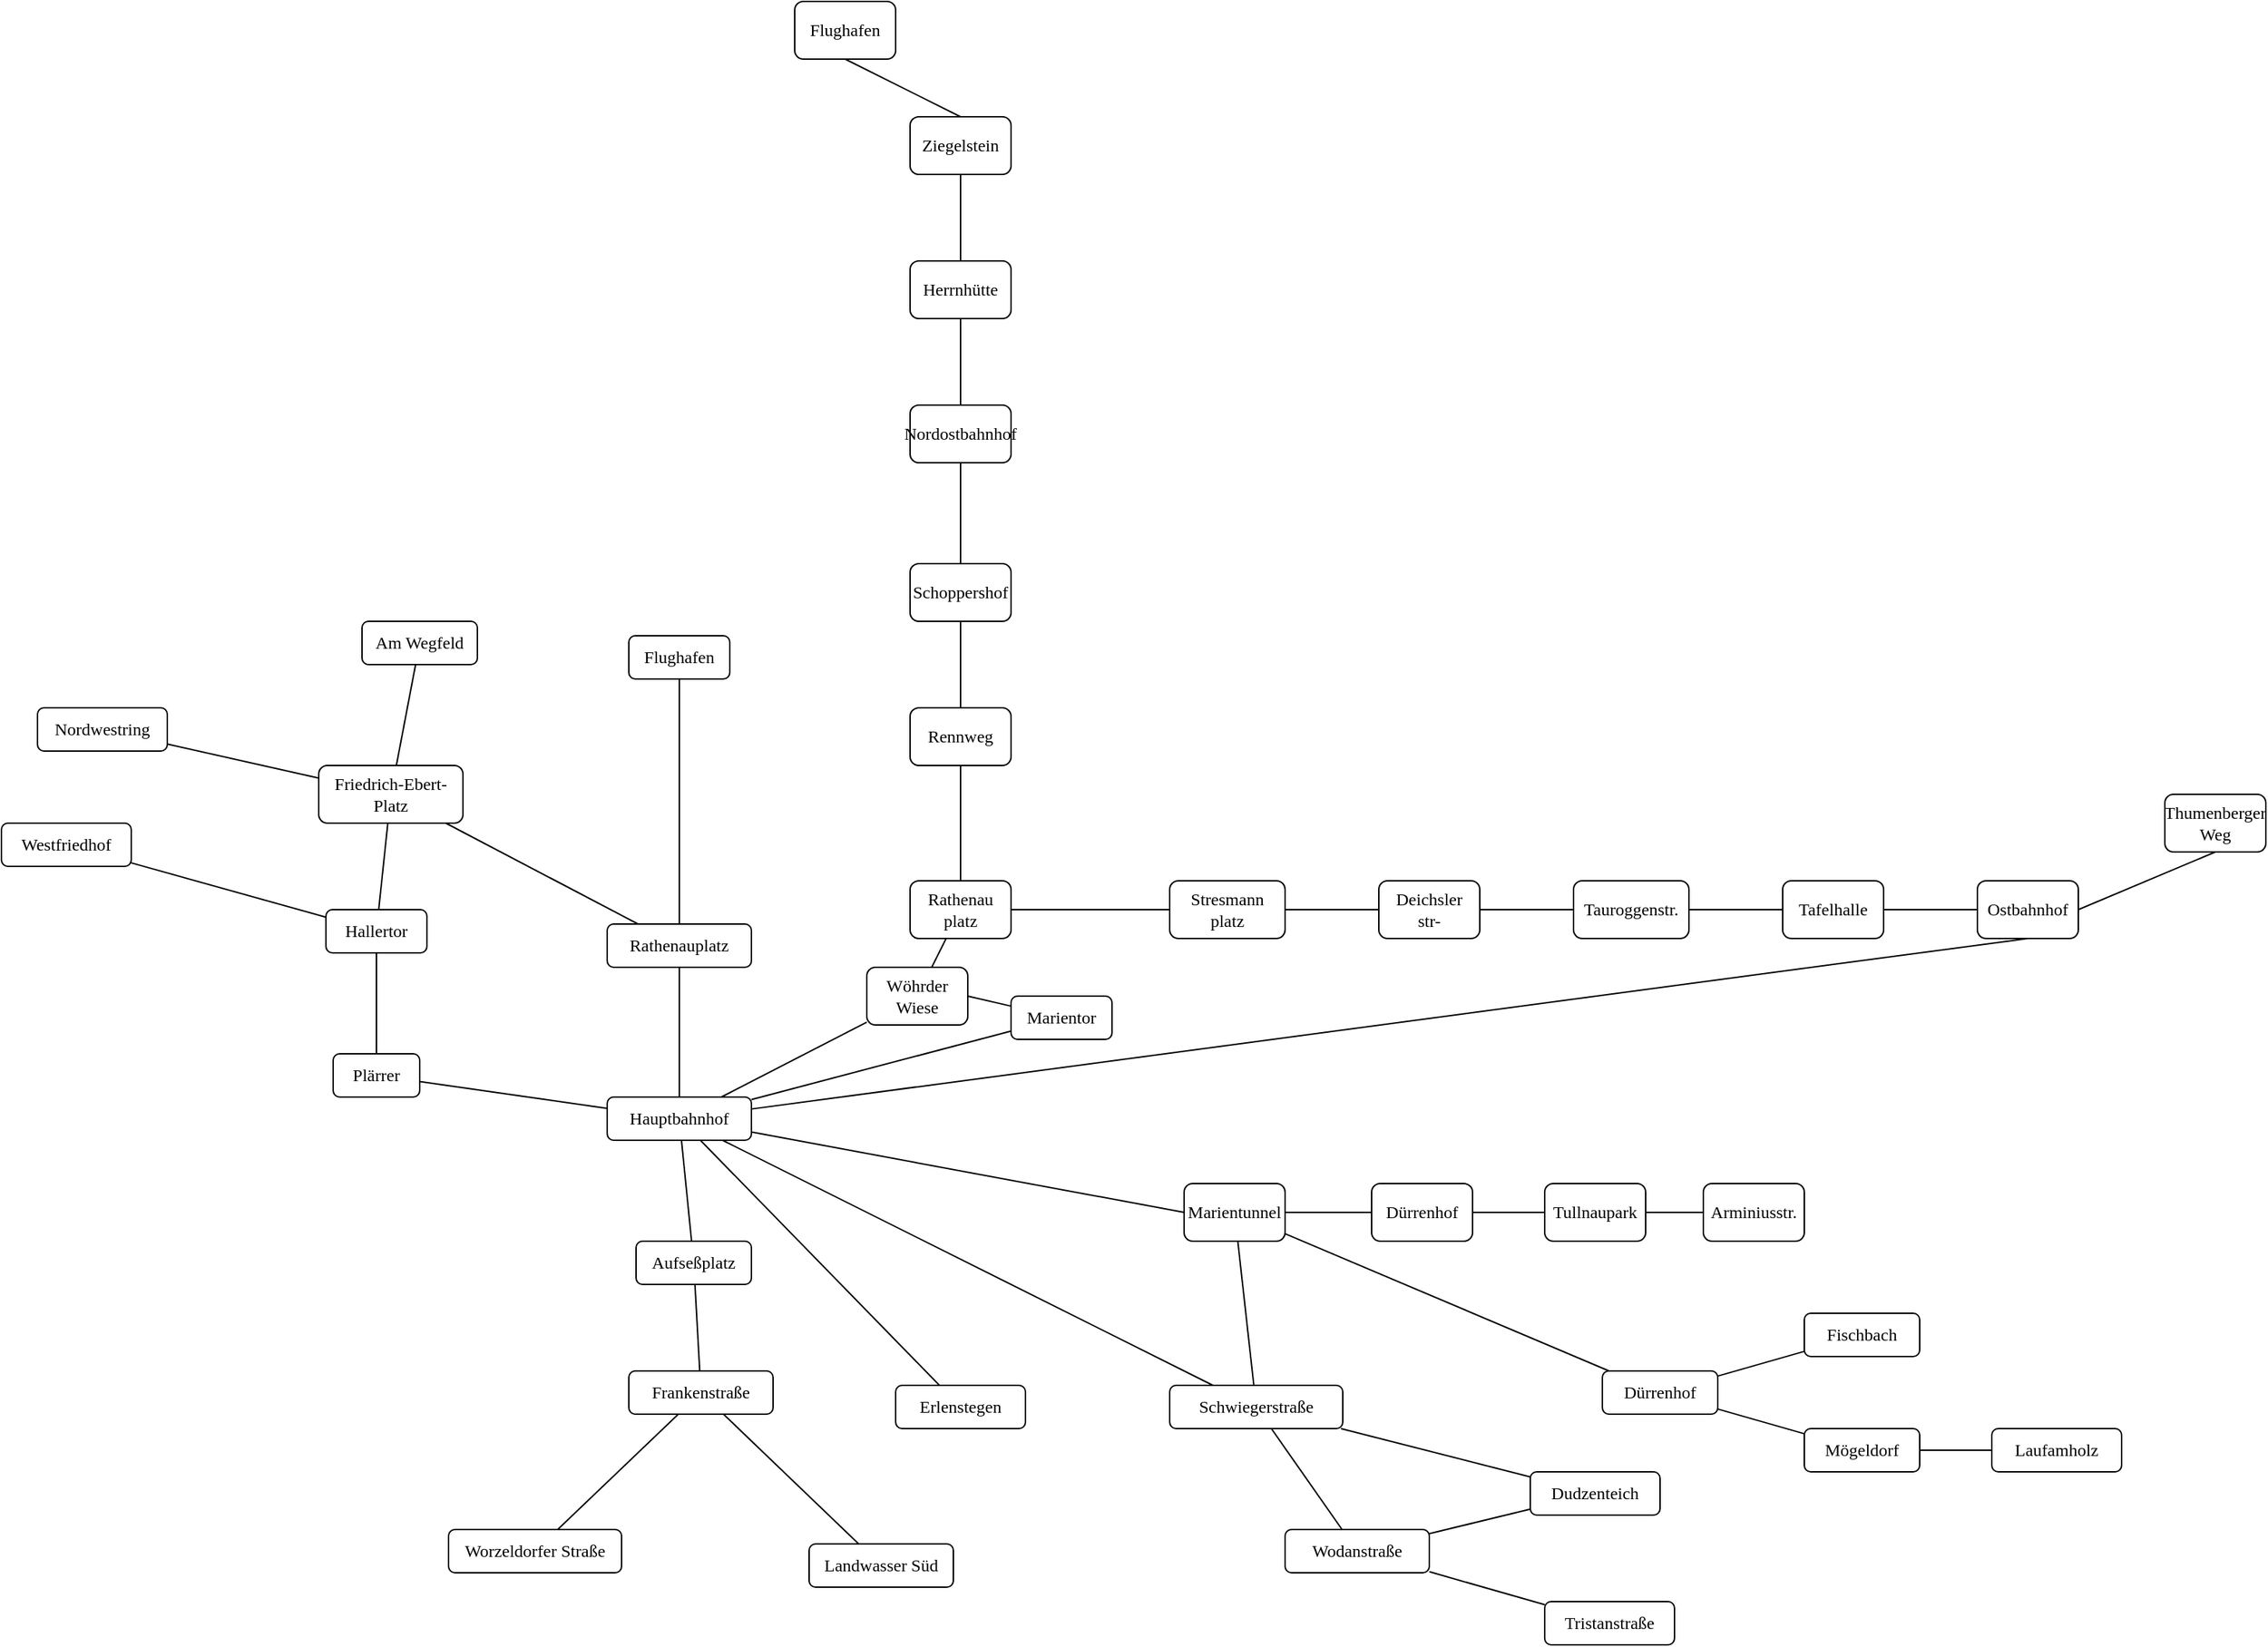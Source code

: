 <mxfile>
    <diagram id="t8QoFsj8MZgXzhcuyan1" name="Page-1">
        <mxGraphModel dx="1640" dy="1270" grid="1" gridSize="10" guides="1" tooltips="1" connect="1" arrows="1" fold="1" page="1" pageScale="1" pageWidth="2339" pageHeight="3300" math="0" shadow="0">
            <root>
                <mxCell id="0"/>
                <mxCell id="1" parent="0"/>
                <mxCell id="2z02F9WK5_zlQGyMDfMo-42" value="Hauptbahnhof" style="rounded=1;html=1;fontFamily=Alegreya;fontSource=https%3A%2F%2Ffonts.googleapis.com%2Fcss%3Ffamily%3DAlegreya;whiteSpace=wrap;" parent="1" vertex="1">
                    <mxGeometry x="460" y="760" width="100" height="30" as="geometry"/>
                </mxCell>
                <mxCell id="2z02F9WK5_zlQGyMDfMo-43" value="Rathenauplatz" style="rounded=1;html=1;fontFamily=Alegreya;fontSource=https%3A%2F%2Ffonts.googleapis.com%2Fcss%3Ffamily%3DAlegreya;whiteSpace=wrap;" parent="1" vertex="1">
                    <mxGeometry x="460" y="640" width="100" height="30" as="geometry"/>
                </mxCell>
                <mxCell id="2z02F9WK5_zlQGyMDfMo-44" value="Flughafen" style="rounded=1;html=1;fontFamily=Alegreya;fontSource=https%3A%2F%2Ffonts.googleapis.com%2Fcss%3Ffamily%3DAlegreya;whiteSpace=wrap;" parent="1" vertex="1">
                    <mxGeometry x="475" y="440" width="70" height="30" as="geometry"/>
                </mxCell>
                <mxCell id="2z02F9WK5_zlQGyMDfMo-45" value="&lt;div&gt;Friedrich-Ebert-&lt;/div&gt;&lt;div&gt;Platz&lt;br&gt;&lt;/div&gt;" style="rounded=1;html=1;fontFamily=Alegreya;fontSource=https%3A%2F%2Ffonts.googleapis.com%2Fcss%3Ffamily%3DAlegreya;whiteSpace=wrap;" parent="1" vertex="1">
                    <mxGeometry x="260" y="530" width="100" height="40" as="geometry"/>
                </mxCell>
                <mxCell id="2z02F9WK5_zlQGyMDfMo-46" value="Plärrer" style="rounded=1;html=1;fontFamily=Alegreya;fontSource=https%3A%2F%2Ffonts.googleapis.com%2Fcss%3Ffamily%3DAlegreya;whiteSpace=wrap;" parent="1" vertex="1">
                    <mxGeometry x="270" y="730" width="60" height="30" as="geometry"/>
                </mxCell>
                <mxCell id="2z02F9WK5_zlQGyMDfMo-47" value="Nordwestring" style="rounded=1;html=1;fontFamily=Alegreya;fontSource=https%3A%2F%2Ffonts.googleapis.com%2Fcss%3Ffamily%3DAlegreya;whiteSpace=wrap;" parent="1" vertex="1">
                    <mxGeometry x="65" y="490" width="90" height="30" as="geometry"/>
                </mxCell>
                <mxCell id="2z02F9WK5_zlQGyMDfMo-48" value="Westfriedhof" style="rounded=1;html=1;fontFamily=Alegreya;fontSource=https%3A%2F%2Ffonts.googleapis.com%2Fcss%3Ffamily%3DAlegreya;whiteSpace=wrap;" parent="1" vertex="1">
                    <mxGeometry x="40" y="570" width="90" height="30" as="geometry"/>
                </mxCell>
                <mxCell id="2z02F9WK5_zlQGyMDfMo-49" value="Am Wegfeld" style="rounded=1;html=1;fontFamily=Alegreya;fontSource=https%3A%2F%2Ffonts.googleapis.com%2Fcss%3Ffamily%3DAlegreya;whiteSpace=wrap;" parent="1" vertex="1">
                    <mxGeometry x="290" y="430" width="80" height="30" as="geometry"/>
                </mxCell>
                <mxCell id="2z02F9WK5_zlQGyMDfMo-50" value="Hallertor" style="rounded=1;html=1;fontFamily=Alegreya;fontSource=https%3A%2F%2Ffonts.googleapis.com%2Fcss%3Ffamily%3DAlegreya;whiteSpace=wrap;" parent="1" vertex="1">
                    <mxGeometry x="265" y="630" width="70" height="30" as="geometry"/>
                </mxCell>
                <mxCell id="2z02F9WK5_zlQGyMDfMo-51" value="" style="endArrow=none;html=1;" parent="1" source="2z02F9WK5_zlQGyMDfMo-43" target="2z02F9WK5_zlQGyMDfMo-42" edge="1">
                    <mxGeometry width="50" height="50" relative="1" as="geometry">
                        <mxPoint x="490" y="720" as="sourcePoint"/>
                        <mxPoint x="360" y="727.647" as="targetPoint"/>
                    </mxGeometry>
                </mxCell>
                <mxCell id="2z02F9WK5_zlQGyMDfMo-52" value="" style="endArrow=none;html=1;" parent="1" source="2z02F9WK5_zlQGyMDfMo-44" target="2z02F9WK5_zlQGyMDfMo-43" edge="1">
                    <mxGeometry width="50" height="50" relative="1" as="geometry">
                        <mxPoint x="510" y="540" as="sourcePoint"/>
                        <mxPoint x="380" y="547.647" as="targetPoint"/>
                    </mxGeometry>
                </mxCell>
                <mxCell id="2z02F9WK5_zlQGyMDfMo-53" value="" style="endArrow=none;html=1;" parent="1" source="2z02F9WK5_zlQGyMDfMo-43" target="2z02F9WK5_zlQGyMDfMo-45" edge="1">
                    <mxGeometry width="50" height="50" relative="1" as="geometry">
                        <mxPoint x="400" y="600" as="sourcePoint"/>
                        <mxPoint x="270" y="607.647" as="targetPoint"/>
                    </mxGeometry>
                </mxCell>
                <mxCell id="2z02F9WK5_zlQGyMDfMo-54" value="" style="endArrow=none;html=1;" parent="1" source="2z02F9WK5_zlQGyMDfMo-45" target="2z02F9WK5_zlQGyMDfMo-47" edge="1">
                    <mxGeometry width="50" height="50" relative="1" as="geometry">
                        <mxPoint x="190" y="540" as="sourcePoint"/>
                        <mxPoint x="60" y="547.647" as="targetPoint"/>
                    </mxGeometry>
                </mxCell>
                <mxCell id="2z02F9WK5_zlQGyMDfMo-55" value="" style="endArrow=none;html=1;" parent="1" source="2z02F9WK5_zlQGyMDfMo-49" target="2z02F9WK5_zlQGyMDfMo-45" edge="1">
                    <mxGeometry width="50" height="50" relative="1" as="geometry">
                        <mxPoint x="340" y="510" as="sourcePoint"/>
                        <mxPoint x="210" y="517.647" as="targetPoint"/>
                    </mxGeometry>
                </mxCell>
                <mxCell id="2z02F9WK5_zlQGyMDfMo-56" value="" style="endArrow=none;html=1;" parent="1" source="2z02F9WK5_zlQGyMDfMo-45" target="2z02F9WK5_zlQGyMDfMo-50" edge="1">
                    <mxGeometry width="50" height="50" relative="1" as="geometry">
                        <mxPoint x="190" y="600" as="sourcePoint"/>
                        <mxPoint x="60" y="607.647" as="targetPoint"/>
                    </mxGeometry>
                </mxCell>
                <mxCell id="2z02F9WK5_zlQGyMDfMo-57" value="" style="endArrow=none;html=1;" parent="1" source="2z02F9WK5_zlQGyMDfMo-50" target="2z02F9WK5_zlQGyMDfMo-46" edge="1">
                    <mxGeometry width="50" height="50" relative="1" as="geometry">
                        <mxPoint x="260" y="690" as="sourcePoint"/>
                        <mxPoint x="130" y="697.647" as="targetPoint"/>
                    </mxGeometry>
                </mxCell>
                <mxCell id="2z02F9WK5_zlQGyMDfMo-58" value="" style="endArrow=none;html=1;" parent="1" source="2z02F9WK5_zlQGyMDfMo-42" target="2z02F9WK5_zlQGyMDfMo-46" edge="1">
                    <mxGeometry width="50" height="50" relative="1" as="geometry">
                        <mxPoint x="390" y="720" as="sourcePoint"/>
                        <mxPoint x="260" y="727.647" as="targetPoint"/>
                    </mxGeometry>
                </mxCell>
                <mxCell id="2z02F9WK5_zlQGyMDfMo-59" value="" style="endArrow=none;html=1;" parent="1" source="2z02F9WK5_zlQGyMDfMo-50" target="2z02F9WK5_zlQGyMDfMo-48" edge="1">
                    <mxGeometry width="50" height="50" relative="1" as="geometry">
                        <mxPoint x="170" y="620" as="sourcePoint"/>
                        <mxPoint x="40" y="627.647" as="targetPoint"/>
                    </mxGeometry>
                </mxCell>
                <mxCell id="2z02F9WK5_zlQGyMDfMo-60" value="Aufseßplatz" style="rounded=1;html=1;fontFamily=Alegreya;fontSource=https%3A%2F%2Ffonts.googleapis.com%2Fcss%3Ffamily%3DAlegreya;whiteSpace=wrap;" parent="1" vertex="1">
                    <mxGeometry x="480" y="860" width="80" height="30" as="geometry"/>
                </mxCell>
                <mxCell id="2z02F9WK5_zlQGyMDfMo-61" value="Frankenstraße" style="rounded=1;html=1;fontFamily=Alegreya;fontSource=https%3A%2F%2Ffonts.googleapis.com%2Fcss%3Ffamily%3DAlegreya;whiteSpace=wrap;" parent="1" vertex="1">
                    <mxGeometry x="475" y="950" width="100" height="30" as="geometry"/>
                </mxCell>
                <mxCell id="2z02F9WK5_zlQGyMDfMo-64" value="Landwasser Süd" style="rounded=1;html=1;fontFamily=Alegreya;fontSource=https%3A%2F%2Ffonts.googleapis.com%2Fcss%3Ffamily%3DAlegreya;whiteSpace=wrap;" parent="1" vertex="1">
                    <mxGeometry x="600" y="1070" width="100" height="30" as="geometry"/>
                </mxCell>
                <mxCell id="2z02F9WK5_zlQGyMDfMo-66" value="" style="endArrow=none;html=1;" parent="1" source="2z02F9WK5_zlQGyMDfMo-42" target="2z02F9WK5_zlQGyMDfMo-60" edge="1">
                    <mxGeometry width="50" height="50" relative="1" as="geometry">
                        <mxPoint x="470" y="820" as="sourcePoint"/>
                        <mxPoint x="340" y="801" as="targetPoint"/>
                    </mxGeometry>
                </mxCell>
                <mxCell id="2z02F9WK5_zlQGyMDfMo-67" value="" style="endArrow=none;html=1;" parent="1" source="2z02F9WK5_zlQGyMDfMo-60" target="2z02F9WK5_zlQGyMDfMo-61" edge="1">
                    <mxGeometry width="50" height="50" relative="1" as="geometry">
                        <mxPoint x="470" y="778" as="sourcePoint"/>
                        <mxPoint x="340" y="759" as="targetPoint"/>
                    </mxGeometry>
                </mxCell>
                <mxCell id="2z02F9WK5_zlQGyMDfMo-68" value="" style="endArrow=none;html=1;" parent="1" source="2z02F9WK5_zlQGyMDfMo-61" target="2z02F9WK5_zlQGyMDfMo-64" edge="1">
                    <mxGeometry width="50" height="50" relative="1" as="geometry">
                        <mxPoint x="480" y="788" as="sourcePoint"/>
                        <mxPoint x="350" y="769" as="targetPoint"/>
                    </mxGeometry>
                </mxCell>
                <mxCell id="2z02F9WK5_zlQGyMDfMo-69" value="Worzeldorfer Straße" style="rounded=1;html=1;fontFamily=Alegreya;fontSource=https%3A%2F%2Ffonts.googleapis.com%2Fcss%3Ffamily%3DAlegreya;whiteSpace=wrap;" parent="1" vertex="1">
                    <mxGeometry x="350" y="1060" width="120" height="30" as="geometry"/>
                </mxCell>
                <mxCell id="2z02F9WK5_zlQGyMDfMo-71" value="" style="endArrow=none;html=1;" parent="1" source="2z02F9WK5_zlQGyMDfMo-61" target="2z02F9WK5_zlQGyMDfMo-69" edge="1">
                    <mxGeometry width="50" height="50" relative="1" as="geometry">
                        <mxPoint x="350" y="1010" as="sourcePoint"/>
                        <mxPoint x="353" y="1070" as="targetPoint"/>
                    </mxGeometry>
                </mxCell>
                <mxCell id="2" value="&lt;div&gt;Stresmann&lt;/div&gt;&lt;div&gt;platz&lt;br&gt;&lt;/div&gt;" style="rounded=1;html=1;fontFamily=Alegreya;fontSource=https%3A%2F%2Ffonts.googleapis.com%2Fcss%3Ffamily%3DAlegreya;whiteSpace=wrap;" vertex="1" parent="1">
                    <mxGeometry x="850" y="610" width="80" height="40" as="geometry"/>
                </mxCell>
                <mxCell id="4" value="Marientor" style="rounded=1;html=1;fontFamily=Alegreya;fontSource=https%3A%2F%2Ffonts.googleapis.com%2Fcss%3Ffamily%3DAlegreya;whiteSpace=wrap;" vertex="1" parent="1">
                    <mxGeometry x="740" y="690" width="70" height="30" as="geometry"/>
                </mxCell>
                <mxCell id="5" value="" style="endArrow=none;html=1;entryX=1;entryY=0.5;entryDx=0;entryDy=0;" edge="1" parent="1" source="4" target="8">
                    <mxGeometry width="50" height="50" relative="1" as="geometry">
                        <mxPoint x="785" y="1105" as="sourcePoint"/>
                        <mxPoint x="835" y="1055" as="targetPoint"/>
                    </mxGeometry>
                </mxCell>
                <mxCell id="6" value="&lt;div&gt;Rathenau&lt;/div&gt;&lt;div&gt;platz&lt;br&gt;&lt;/div&gt;" style="rounded=1;html=1;fontFamily=Alegreya;fontSource=https%3A%2F%2Ffonts.googleapis.com%2Fcss%3Ffamily%3DAlegreya;whiteSpace=wrap;" vertex="1" parent="1">
                    <mxGeometry x="670" y="610" width="70" height="40" as="geometry"/>
                </mxCell>
                <mxCell id="7" value="&lt;div&gt;Deichsler&lt;/div&gt;&lt;div&gt;str-&lt;br&gt;&lt;/div&gt;" style="rounded=1;html=1;fontFamily=Alegreya;fontSource=https%3A%2F%2Ffonts.googleapis.com%2Fcss%3Ffamily%3DAlegreya;whiteSpace=wrap;" vertex="1" parent="1">
                    <mxGeometry x="995" y="610" width="70" height="40" as="geometry"/>
                </mxCell>
                <mxCell id="8" value="&lt;div&gt;Wöhrder&lt;/div&gt;&lt;div&gt;Wiese&lt;br&gt;&lt;/div&gt;" style="rounded=1;html=1;fontFamily=Alegreya;fontSource=https%3A%2F%2Ffonts.googleapis.com%2Fcss%3Ffamily%3DAlegreya;whiteSpace=wrap;" vertex="1" parent="1">
                    <mxGeometry x="640" y="670" width="70" height="40" as="geometry"/>
                </mxCell>
                <mxCell id="9" value="" style="endArrow=none;html=1;" edge="1" parent="1" source="2" target="6">
                    <mxGeometry width="50" height="50" relative="1" as="geometry">
                        <mxPoint x="807.5" y="885" as="sourcePoint"/>
                        <mxPoint x="702.5" y="795" as="targetPoint"/>
                    </mxGeometry>
                </mxCell>
                <mxCell id="10" value="" style="endArrow=none;html=1;" edge="1" parent="1" source="7" target="2">
                    <mxGeometry width="50" height="50" relative="1" as="geometry">
                        <mxPoint x="827.5" y="905" as="sourcePoint"/>
                        <mxPoint x="722.5" y="815" as="targetPoint"/>
                    </mxGeometry>
                </mxCell>
                <mxCell id="11" value="" style="endArrow=none;html=1;" edge="1" parent="1" source="4" target="2z02F9WK5_zlQGyMDfMo-42">
                    <mxGeometry width="50" height="50" relative="1" as="geometry">
                        <mxPoint x="837.5" y="915" as="sourcePoint"/>
                        <mxPoint x="717.727" y="820" as="targetPoint"/>
                    </mxGeometry>
                </mxCell>
                <mxCell id="12" value="" style="endArrow=none;html=1;" edge="1" parent="1" source="2z02F9WK5_zlQGyMDfMo-42" target="8">
                    <mxGeometry width="50" height="50" relative="1" as="geometry">
                        <mxPoint x="705" y="820" as="sourcePoint"/>
                        <mxPoint x="742.5" y="835" as="targetPoint"/>
                    </mxGeometry>
                </mxCell>
                <mxCell id="13" value="" style="endArrow=none;html=1;" edge="1" parent="1" source="8" target="6">
                    <mxGeometry width="50" height="50" relative="1" as="geometry">
                        <mxPoint x="857.5" y="935" as="sourcePoint"/>
                        <mxPoint x="752.5" y="845" as="targetPoint"/>
                    </mxGeometry>
                </mxCell>
                <mxCell id="14" value="Rennweg" style="rounded=1;html=1;fontFamily=Alegreya;fontSource=https%3A%2F%2Ffonts.googleapis.com%2Fcss%3Ffamily%3DAlegreya;whiteSpace=wrap;" vertex="1" parent="1">
                    <mxGeometry x="670" y="490" width="70" height="40" as="geometry"/>
                </mxCell>
                <mxCell id="15" value="Marientunnel" style="rounded=1;html=1;fontFamily=Alegreya;fontSource=https%3A%2F%2Ffonts.googleapis.com%2Fcss%3Ffamily%3DAlegreya;whiteSpace=wrap;" vertex="1" parent="1">
                    <mxGeometry x="860" y="820" width="70" height="40" as="geometry"/>
                </mxCell>
                <mxCell id="16" value="" style="endArrow=none;html=1;entryX=0.5;entryY=1;entryDx=0;entryDy=0;" edge="1" parent="1" source="6" target="14">
                    <mxGeometry width="50" height="50" relative="1" as="geometry">
                        <mxPoint x="704.2" y="610" as="sourcePoint"/>
                        <mxPoint x="704.2" y="550" as="targetPoint"/>
                    </mxGeometry>
                </mxCell>
                <mxCell id="17" value="" style="endArrow=none;html=1;exitX=0;exitY=0.5;exitDx=0;exitDy=0;" edge="1" parent="1" source="15" target="2z02F9WK5_zlQGyMDfMo-42">
                    <mxGeometry width="50" height="50" relative="1" as="geometry">
                        <mxPoint x="800" y="850" as="sourcePoint"/>
                        <mxPoint x="735" y="840" as="targetPoint"/>
                    </mxGeometry>
                </mxCell>
                <mxCell id="18" value="Tauroggenstr." style="rounded=1;html=1;fontFamily=Alegreya;fontSource=https%3A%2F%2Ffonts.googleapis.com%2Fcss%3Ffamily%3DAlegreya;whiteSpace=wrap;" vertex="1" parent="1">
                    <mxGeometry x="1130" y="610" width="80" height="40" as="geometry"/>
                </mxCell>
                <mxCell id="19" value="Tafelhalle" style="rounded=1;html=1;fontFamily=Alegreya;fontSource=https%3A%2F%2Ffonts.googleapis.com%2Fcss%3Ffamily%3DAlegreya;whiteSpace=wrap;" vertex="1" parent="1">
                    <mxGeometry x="1275" y="610" width="70" height="40" as="geometry"/>
                </mxCell>
                <mxCell id="20" value="" style="endArrow=none;html=1;" edge="1" parent="1" source="19" target="18">
                    <mxGeometry width="50" height="50" relative="1" as="geometry">
                        <mxPoint x="1107.5" y="905" as="sourcePoint"/>
                        <mxPoint x="1002.5" y="815" as="targetPoint"/>
                    </mxGeometry>
                </mxCell>
                <mxCell id="21" value="" style="endArrow=none;html=1;exitX=0;exitY=0.5;exitDx=0;exitDy=0;entryX=1;entryY=0.5;entryDx=0;entryDy=0;" edge="1" parent="1" source="18" target="7">
                    <mxGeometry width="50" height="50" relative="1" as="geometry">
                        <mxPoint x="1070" y="740" as="sourcePoint"/>
                        <mxPoint x="1005" y="740" as="targetPoint"/>
                    </mxGeometry>
                </mxCell>
                <mxCell id="22" value="Ostbahnhof" style="rounded=1;html=1;fontFamily=Alegreya;fontSource=https%3A%2F%2Ffonts.googleapis.com%2Fcss%3Ffamily%3DAlegreya;whiteSpace=wrap;" vertex="1" parent="1">
                    <mxGeometry x="1410" y="610" width="70" height="40" as="geometry"/>
                </mxCell>
                <mxCell id="23" value="" style="endArrow=none;html=1;exitX=0;exitY=0.5;exitDx=0;exitDy=0;entryX=1;entryY=0.5;entryDx=0;entryDy=0;" edge="1" parent="1" source="22" target="19">
                    <mxGeometry width="50" height="50" relative="1" as="geometry">
                        <mxPoint x="1285" y="640" as="sourcePoint"/>
                        <mxPoint x="1220" y="640" as="targetPoint"/>
                    </mxGeometry>
                </mxCell>
                <mxCell id="24" value="Dürrenhof" style="rounded=1;html=1;fontFamily=Alegreya;fontSource=https%3A%2F%2Ffonts.googleapis.com%2Fcss%3Ffamily%3DAlegreya;whiteSpace=wrap;" vertex="1" parent="1">
                    <mxGeometry x="990" y="820" width="70" height="40" as="geometry"/>
                </mxCell>
                <mxCell id="25" value="Arminiusstr." style="rounded=1;html=1;fontFamily=Alegreya;fontSource=https%3A%2F%2Ffonts.googleapis.com%2Fcss%3Ffamily%3DAlegreya;whiteSpace=wrap;" vertex="1" parent="1">
                    <mxGeometry x="1220" y="820" width="70" height="40" as="geometry"/>
                </mxCell>
                <mxCell id="26" value="" style="endArrow=none;html=1;exitX=0.5;exitY=1;exitDx=0;exitDy=0;" edge="1" parent="1" source="22" target="2z02F9WK5_zlQGyMDfMo-42">
                    <mxGeometry width="50" height="50" relative="1" as="geometry">
                        <mxPoint x="860" y="640" as="sourcePoint"/>
                        <mxPoint x="735" y="830" as="targetPoint"/>
                        <Array as="points"/>
                    </mxGeometry>
                </mxCell>
                <mxCell id="27" value="Tullnaupark" style="rounded=1;html=1;fontFamily=Alegreya;fontSource=https%3A%2F%2Ffonts.googleapis.com%2Fcss%3Ffamily%3DAlegreya;whiteSpace=wrap;" vertex="1" parent="1">
                    <mxGeometry x="1110" y="820" width="70" height="40" as="geometry"/>
                </mxCell>
                <mxCell id="28" value="" style="endArrow=none;html=1;exitX=0;exitY=0.5;exitDx=0;exitDy=0;entryX=1;entryY=0.5;entryDx=0;entryDy=0;" edge="1" parent="1" source="24" target="15">
                    <mxGeometry width="50" height="50" relative="1" as="geometry">
                        <mxPoint x="830" y="930" as="sourcePoint"/>
                        <mxPoint x="705" y="930" as="targetPoint"/>
                    </mxGeometry>
                </mxCell>
                <mxCell id="29" value="" style="endArrow=none;html=1;exitX=0;exitY=0.5;exitDx=0;exitDy=0;entryX=1;entryY=0.5;entryDx=0;entryDy=0;" edge="1" parent="1" source="27" target="24">
                    <mxGeometry width="50" height="50" relative="1" as="geometry">
                        <mxPoint x="1050" y="940" as="sourcePoint"/>
                        <mxPoint x="925" y="940" as="targetPoint"/>
                    </mxGeometry>
                </mxCell>
                <mxCell id="30" value="" style="endArrow=none;html=1;exitX=0;exitY=0.5;exitDx=0;exitDy=0;entryX=1;entryY=0.5;entryDx=0;entryDy=0;" edge="1" parent="1" source="25" target="27">
                    <mxGeometry width="50" height="50" relative="1" as="geometry">
                        <mxPoint x="1080" y="930" as="sourcePoint"/>
                        <mxPoint x="955" y="930" as="targetPoint"/>
                    </mxGeometry>
                </mxCell>
                <mxCell id="31" value="Schoppershof" style="rounded=1;html=1;fontFamily=Alegreya;fontSource=https%3A%2F%2Ffonts.googleapis.com%2Fcss%3Ffamily%3DAlegreya;whiteSpace=wrap;" vertex="1" parent="1">
                    <mxGeometry x="670" y="390" width="70" height="40" as="geometry"/>
                </mxCell>
                <mxCell id="32" value="Nordostbahnhof" style="rounded=1;html=1;fontFamily=Alegreya;fontSource=https%3A%2F%2Ffonts.googleapis.com%2Fcss%3Ffamily%3DAlegreya;whiteSpace=wrap;" vertex="1" parent="1">
                    <mxGeometry x="670" y="280" width="70" height="40" as="geometry"/>
                </mxCell>
                <mxCell id="33" value="Herrnhütte" style="rounded=1;html=1;fontFamily=Alegreya;fontSource=https%3A%2F%2Ffonts.googleapis.com%2Fcss%3Ffamily%3DAlegreya;whiteSpace=wrap;" vertex="1" parent="1">
                    <mxGeometry x="670" y="180" width="70" height="40" as="geometry"/>
                </mxCell>
                <mxCell id="34" value="Ziegelstein" style="rounded=1;html=1;fontFamily=Alegreya;fontSource=https%3A%2F%2Ffonts.googleapis.com%2Fcss%3Ffamily%3DAlegreya;whiteSpace=wrap;" vertex="1" parent="1">
                    <mxGeometry x="670" y="80" width="70" height="40" as="geometry"/>
                </mxCell>
                <mxCell id="35" value="Flughafen" style="rounded=1;html=1;fontFamily=Alegreya;fontSource=https%3A%2F%2Ffonts.googleapis.com%2Fcss%3Ffamily%3DAlegreya;whiteSpace=wrap;" vertex="1" parent="1">
                    <mxGeometry x="590" width="70" height="40" as="geometry"/>
                </mxCell>
                <mxCell id="36" value="" style="endArrow=none;html=1;entryX=0.5;entryY=1;entryDx=0;entryDy=0;exitX=0.5;exitY=0;exitDx=0;exitDy=0;" edge="1" parent="1" source="14" target="31">
                    <mxGeometry width="50" height="50" relative="1" as="geometry">
                        <mxPoint x="800" y="420" as="sourcePoint"/>
                        <mxPoint x="800" y="340" as="targetPoint"/>
                    </mxGeometry>
                </mxCell>
                <mxCell id="37" value="" style="endArrow=none;html=1;entryX=0.5;entryY=1;entryDx=0;entryDy=0;exitX=0.5;exitY=0;exitDx=0;exitDy=0;" edge="1" parent="1" source="31" target="32">
                    <mxGeometry width="50" height="50" relative="1" as="geometry">
                        <mxPoint x="810" y="380" as="sourcePoint"/>
                        <mxPoint x="810" y="300" as="targetPoint"/>
                    </mxGeometry>
                </mxCell>
                <mxCell id="38" value="" style="endArrow=none;html=1;entryX=0.5;entryY=1;entryDx=0;entryDy=0;exitX=0.5;exitY=0;exitDx=0;exitDy=0;" edge="1" parent="1" source="32" target="33">
                    <mxGeometry width="50" height="50" relative="1" as="geometry">
                        <mxPoint x="790" y="250" as="sourcePoint"/>
                        <mxPoint x="790" y="170" as="targetPoint"/>
                    </mxGeometry>
                </mxCell>
                <mxCell id="39" value="" style="endArrow=none;html=1;entryX=0.5;entryY=1;entryDx=0;entryDy=0;exitX=0.5;exitY=0;exitDx=0;exitDy=0;" edge="1" parent="1" source="33" target="34">
                    <mxGeometry width="50" height="50" relative="1" as="geometry">
                        <mxPoint x="800" y="160" as="sourcePoint"/>
                        <mxPoint x="800" y="80" as="targetPoint"/>
                    </mxGeometry>
                </mxCell>
                <mxCell id="40" value="" style="endArrow=none;html=1;entryX=0.5;entryY=1;entryDx=0;entryDy=0;exitX=0.5;exitY=0;exitDx=0;exitDy=0;" edge="1" parent="1" source="34" target="35">
                    <mxGeometry width="50" height="50" relative="1" as="geometry">
                        <mxPoint x="800" y="90" as="sourcePoint"/>
                        <mxPoint x="800" y="10" as="targetPoint"/>
                    </mxGeometry>
                </mxCell>
                <mxCell id="41" value="Thumenberger Weg" style="rounded=1;html=1;fontFamily=Alegreya;fontSource=https%3A%2F%2Ffonts.googleapis.com%2Fcss%3Ffamily%3DAlegreya;whiteSpace=wrap;" vertex="1" parent="1">
                    <mxGeometry x="1540" y="550" width="70" height="40" as="geometry"/>
                </mxCell>
                <mxCell id="42" value="" style="endArrow=none;html=1;exitX=0.5;exitY=1;exitDx=0;exitDy=0;entryX=1;entryY=0.5;entryDx=0;entryDy=0;" edge="1" parent="1" source="41" target="22">
                    <mxGeometry width="50" height="50" relative="1" as="geometry">
                        <mxPoint x="1330" y="490" as="sourcePoint"/>
                        <mxPoint x="1265" y="490" as="targetPoint"/>
                    </mxGeometry>
                </mxCell>
                <mxCell id="45" value="Dürrenhof" style="rounded=1;whiteSpace=wrap;html=1;fontFamily=Alegreya;fontSource=https%3A%2F%2Ffonts.googleapis.com%2Fcss%3Ffamily%3DAlegreya;" vertex="1" parent="1">
                    <mxGeometry x="1150" y="950" width="80" height="30" as="geometry"/>
                </mxCell>
                <mxCell id="46" value="Mögeldorf" style="rounded=1;whiteSpace=wrap;html=1;fontFamily=Alegreya;fontSource=https%3A%2F%2Ffonts.googleapis.com%2Fcss%3Ffamily%3DAlegreya;" vertex="1" parent="1">
                    <mxGeometry x="1290" y="990" width="80" height="30" as="geometry"/>
                </mxCell>
                <mxCell id="47" value="Laufamholz" style="rounded=1;whiteSpace=wrap;html=1;fontFamily=Alegreya;fontSource=https%3A%2F%2Ffonts.googleapis.com%2Fcss%3Ffamily%3DAlegreya;" vertex="1" parent="1">
                    <mxGeometry x="1420" y="990" width="90" height="30" as="geometry"/>
                </mxCell>
                <mxCell id="49" value="" style="endArrow=none;html=1;rounded=0;" edge="1" parent="1" source="15" target="45">
                    <mxGeometry width="50" height="50" relative="1" as="geometry">
                        <mxPoint x="1070" y="965" as="sourcePoint"/>
                        <mxPoint x="1130" y="910" as="targetPoint"/>
                    </mxGeometry>
                </mxCell>
                <mxCell id="50" value="" style="endArrow=none;html=1;rounded=0;" edge="1" parent="1" source="46" target="45">
                    <mxGeometry width="50" height="50" relative="1" as="geometry">
                        <mxPoint x="1190" y="1070" as="sourcePoint"/>
                        <mxPoint x="1240" y="1020" as="targetPoint"/>
                    </mxGeometry>
                </mxCell>
                <mxCell id="51" value="" style="endArrow=none;html=1;rounded=0;" edge="1" parent="1" source="47" target="46">
                    <mxGeometry width="50" height="50" relative="1" as="geometry">
                        <mxPoint x="1330" y="1100" as="sourcePoint"/>
                        <mxPoint x="1380" y="1050" as="targetPoint"/>
                    </mxGeometry>
                </mxCell>
                <mxCell id="52" value="Fischbach" style="rounded=1;whiteSpace=wrap;html=1;fontFamily=Alegreya;fontSource=https%3A%2F%2Ffonts.googleapis.com%2Fcss%3Ffamily%3DAlegreya;" vertex="1" parent="1">
                    <mxGeometry x="1290" y="910" width="80" height="30" as="geometry"/>
                </mxCell>
                <mxCell id="53" value="" style="endArrow=none;html=1;rounded=0;" edge="1" parent="1" source="45" target="52">
                    <mxGeometry width="50" height="50" relative="1" as="geometry">
                        <mxPoint x="1160" y="940" as="sourcePoint"/>
                        <mxPoint x="1210" y="890" as="targetPoint"/>
                    </mxGeometry>
                </mxCell>
                <mxCell id="54" value="Erlenstegen" style="rounded=1;whiteSpace=wrap;html=1;fontFamily=Alegreya;fontSource=https%3A%2F%2Ffonts.googleapis.com%2Fcss%3Ffamily%3DAlegreya;" vertex="1" parent="1">
                    <mxGeometry x="660" y="960" width="90" height="30" as="geometry"/>
                </mxCell>
                <mxCell id="55" value="" style="endArrow=none;html=1;rounded=0;" edge="1" parent="1" source="54" target="2z02F9WK5_zlQGyMDfMo-42">
                    <mxGeometry width="50" height="50" relative="1" as="geometry">
                        <mxPoint x="920" y="1140" as="sourcePoint"/>
                        <mxPoint x="882.5" y="1030" as="targetPoint"/>
                    </mxGeometry>
                </mxCell>
                <mxCell id="56" value="Schwiegerstraße" style="rounded=1;whiteSpace=wrap;html=1;fontFamily=Alegreya;fontSource=https%3A%2F%2Ffonts.googleapis.com%2Fcss%3Ffamily%3DAlegreya;" vertex="1" parent="1">
                    <mxGeometry x="850" y="960" width="120" height="30" as="geometry"/>
                </mxCell>
                <mxCell id="57" value="" style="endArrow=none;html=1;rounded=0;" edge="1" parent="1" source="2z02F9WK5_zlQGyMDfMo-42" target="56">
                    <mxGeometry width="50" height="50" relative="1" as="geometry">
                        <mxPoint x="913.438" y="1030" as="sourcePoint"/>
                        <mxPoint x="1010" y="1040" as="targetPoint"/>
                    </mxGeometry>
                </mxCell>
                <mxCell id="58" value="" style="endArrow=none;html=1;rounded=0;" edge="1" parent="1" source="56" target="15">
                    <mxGeometry width="50" height="50" relative="1" as="geometry">
                        <mxPoint x="1050" y="1070" as="sourcePoint"/>
                        <mxPoint x="1031.346" y="980" as="targetPoint"/>
                    </mxGeometry>
                </mxCell>
                <mxCell id="59" value="Wodanstraße" style="rounded=1;whiteSpace=wrap;html=1;fontFamily=Alegreya;fontSource=https%3A%2F%2Ffonts.googleapis.com%2Fcss%3Ffamily%3DAlegreya;" vertex="1" parent="1">
                    <mxGeometry x="930" y="1060" width="100" height="30" as="geometry"/>
                </mxCell>
                <mxCell id="60" value="Dudzenteich" style="rounded=1;whiteSpace=wrap;html=1;fontFamily=Alegreya;fontSource=https%3A%2F%2Ffonts.googleapis.com%2Fcss%3Ffamily%3DAlegreya;" vertex="1" parent="1">
                    <mxGeometry x="1100" y="1020" width="90" height="30" as="geometry"/>
                </mxCell>
                <mxCell id="61" value="" style="endArrow=none;html=1;rounded=0;" edge="1" parent="1" source="56" target="59">
                    <mxGeometry width="50" height="50" relative="1" as="geometry">
                        <mxPoint x="1200" y="1090" as="sourcePoint"/>
                        <mxPoint x="1250" y="1040" as="targetPoint"/>
                    </mxGeometry>
                </mxCell>
                <mxCell id="62" value="" style="endArrow=none;html=1;rounded=0;" edge="1" parent="1" source="59" target="60">
                    <mxGeometry width="50" height="50" relative="1" as="geometry">
                        <mxPoint x="1190" y="1090" as="sourcePoint"/>
                        <mxPoint x="1240" y="1040" as="targetPoint"/>
                    </mxGeometry>
                </mxCell>
                <mxCell id="63" value="" style="endArrow=none;html=1;rounded=0;" edge="1" parent="1" source="56" target="60">
                    <mxGeometry width="50" height="50" relative="1" as="geometry">
                        <mxPoint x="1200" y="1100" as="sourcePoint"/>
                        <mxPoint x="1250" y="1050" as="targetPoint"/>
                    </mxGeometry>
                </mxCell>
                <mxCell id="64" value="Tristanstraße" style="rounded=1;whiteSpace=wrap;html=1;fontFamily=Alegreya;fontSource=https%3A%2F%2Ffonts.googleapis.com%2Fcss%3Ffamily%3DAlegreya;" vertex="1" parent="1">
                    <mxGeometry x="1110" y="1110" width="90" height="30" as="geometry"/>
                </mxCell>
                <mxCell id="65" value="" style="endArrow=none;html=1;rounded=0;" edge="1" parent="1" source="64" target="59">
                    <mxGeometry width="50" height="50" relative="1" as="geometry">
                        <mxPoint x="1070" y="1210" as="sourcePoint"/>
                        <mxPoint x="1120" y="1160" as="targetPoint"/>
                    </mxGeometry>
                </mxCell>
            </root>
        </mxGraphModel>
    </diagram>
</mxfile>
